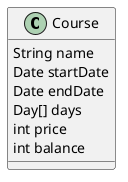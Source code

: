 @startuml

/'
abstract class AbstractList
abstract AbstractCollection

AbstractCollection <|- AbstractList
AbstractList <|-- ArrayList

class ArrayList {
Object[] elementData
size()
}

enum TimeUnit {
DAYS
HOURS
MINUTES
}

'/
class Course {
String name
Date startDate
Date endDate
Day[] days
int price
int balance
}

@enduml